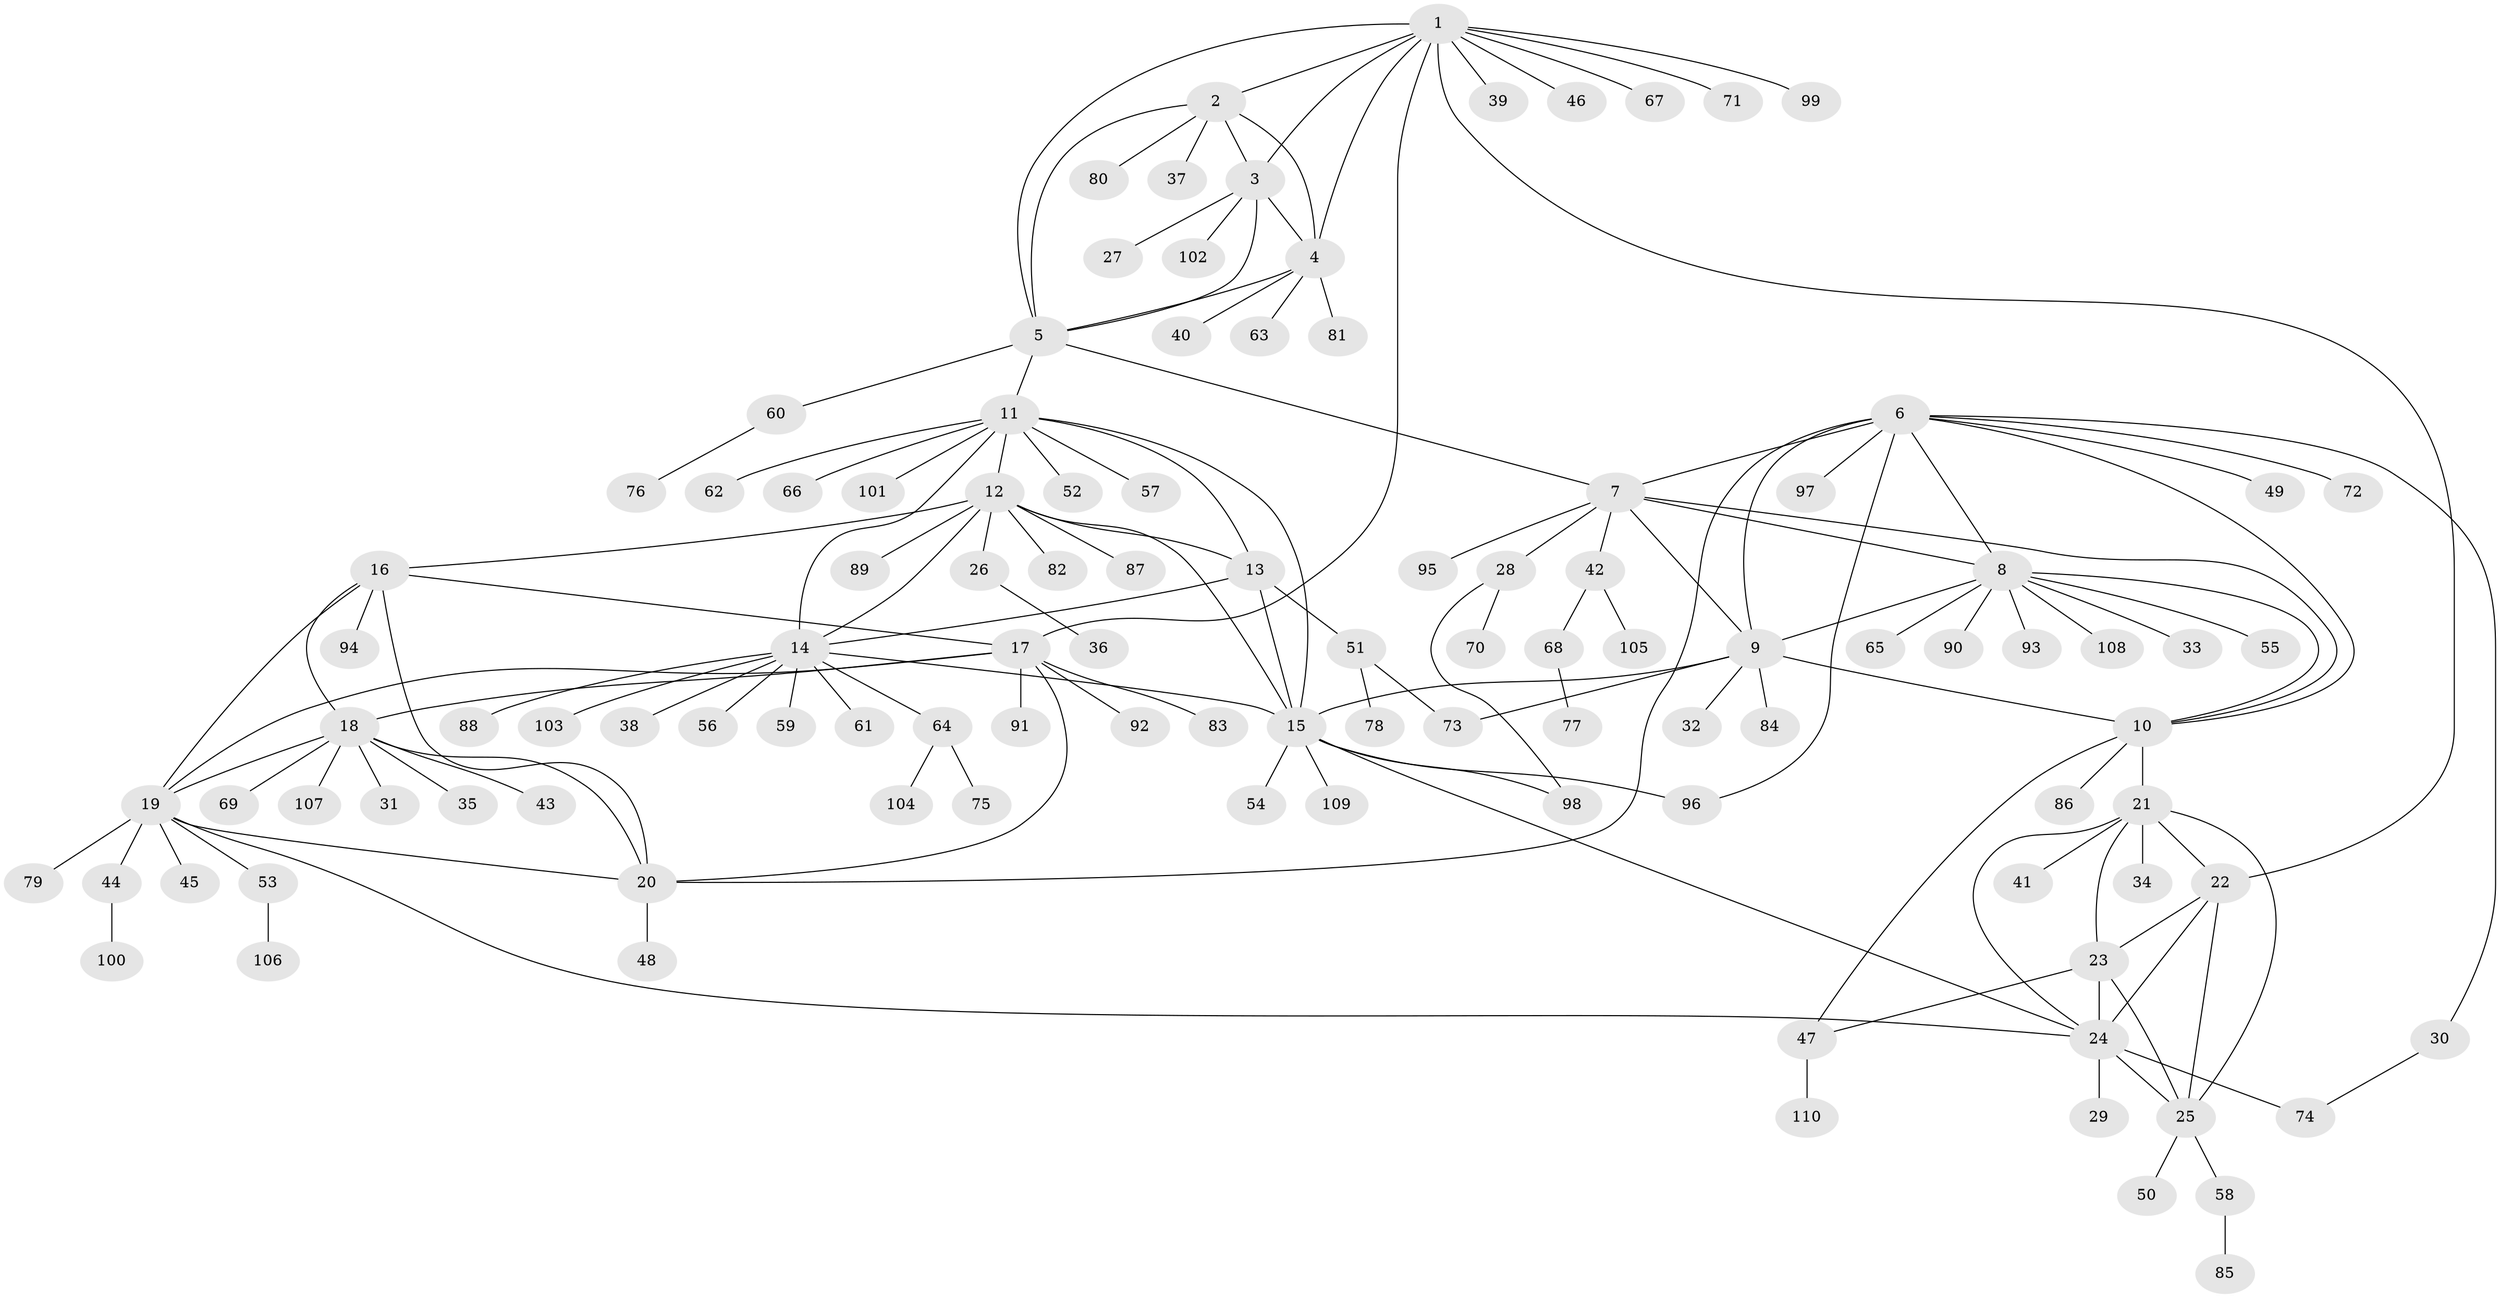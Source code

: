 // coarse degree distribution, {9: 0.04878048780487805, 8: 0.024390243902439025, 4: 0.036585365853658534, 6: 0.04878048780487805, 7: 0.04878048780487805, 5: 0.012195121951219513, 10: 0.036585365853658534, 1: 0.6219512195121951, 2: 0.12195121951219512}
// Generated by graph-tools (version 1.1) at 2025/24/03/03/25 07:24:14]
// undirected, 110 vertices, 150 edges
graph export_dot {
graph [start="1"]
  node [color=gray90,style=filled];
  1;
  2;
  3;
  4;
  5;
  6;
  7;
  8;
  9;
  10;
  11;
  12;
  13;
  14;
  15;
  16;
  17;
  18;
  19;
  20;
  21;
  22;
  23;
  24;
  25;
  26;
  27;
  28;
  29;
  30;
  31;
  32;
  33;
  34;
  35;
  36;
  37;
  38;
  39;
  40;
  41;
  42;
  43;
  44;
  45;
  46;
  47;
  48;
  49;
  50;
  51;
  52;
  53;
  54;
  55;
  56;
  57;
  58;
  59;
  60;
  61;
  62;
  63;
  64;
  65;
  66;
  67;
  68;
  69;
  70;
  71;
  72;
  73;
  74;
  75;
  76;
  77;
  78;
  79;
  80;
  81;
  82;
  83;
  84;
  85;
  86;
  87;
  88;
  89;
  90;
  91;
  92;
  93;
  94;
  95;
  96;
  97;
  98;
  99;
  100;
  101;
  102;
  103;
  104;
  105;
  106;
  107;
  108;
  109;
  110;
  1 -- 2;
  1 -- 3;
  1 -- 4;
  1 -- 5;
  1 -- 17;
  1 -- 22;
  1 -- 39;
  1 -- 46;
  1 -- 67;
  1 -- 71;
  1 -- 99;
  2 -- 3;
  2 -- 4;
  2 -- 5;
  2 -- 37;
  2 -- 80;
  3 -- 4;
  3 -- 5;
  3 -- 27;
  3 -- 102;
  4 -- 5;
  4 -- 40;
  4 -- 63;
  4 -- 81;
  5 -- 7;
  5 -- 11;
  5 -- 60;
  6 -- 7;
  6 -- 8;
  6 -- 9;
  6 -- 10;
  6 -- 20;
  6 -- 30;
  6 -- 49;
  6 -- 72;
  6 -- 96;
  6 -- 97;
  7 -- 8;
  7 -- 9;
  7 -- 10;
  7 -- 28;
  7 -- 42;
  7 -- 95;
  8 -- 9;
  8 -- 10;
  8 -- 33;
  8 -- 55;
  8 -- 65;
  8 -- 90;
  8 -- 93;
  8 -- 108;
  9 -- 10;
  9 -- 15;
  9 -- 32;
  9 -- 73;
  9 -- 84;
  10 -- 21;
  10 -- 47;
  10 -- 86;
  11 -- 12;
  11 -- 13;
  11 -- 14;
  11 -- 15;
  11 -- 52;
  11 -- 57;
  11 -- 62;
  11 -- 66;
  11 -- 101;
  12 -- 13;
  12 -- 14;
  12 -- 15;
  12 -- 16;
  12 -- 26;
  12 -- 82;
  12 -- 87;
  12 -- 89;
  13 -- 14;
  13 -- 15;
  13 -- 51;
  14 -- 15;
  14 -- 38;
  14 -- 56;
  14 -- 59;
  14 -- 61;
  14 -- 64;
  14 -- 88;
  14 -- 103;
  15 -- 24;
  15 -- 54;
  15 -- 96;
  15 -- 98;
  15 -- 109;
  16 -- 17;
  16 -- 18;
  16 -- 19;
  16 -- 20;
  16 -- 94;
  17 -- 18;
  17 -- 19;
  17 -- 20;
  17 -- 83;
  17 -- 91;
  17 -- 92;
  18 -- 19;
  18 -- 20;
  18 -- 31;
  18 -- 35;
  18 -- 43;
  18 -- 69;
  18 -- 107;
  19 -- 20;
  19 -- 24;
  19 -- 44;
  19 -- 45;
  19 -- 53;
  19 -- 79;
  20 -- 48;
  21 -- 22;
  21 -- 23;
  21 -- 24;
  21 -- 25;
  21 -- 34;
  21 -- 41;
  22 -- 23;
  22 -- 24;
  22 -- 25;
  23 -- 24;
  23 -- 25;
  23 -- 47;
  24 -- 25;
  24 -- 29;
  24 -- 74;
  25 -- 50;
  25 -- 58;
  26 -- 36;
  28 -- 70;
  28 -- 98;
  30 -- 74;
  42 -- 68;
  42 -- 105;
  44 -- 100;
  47 -- 110;
  51 -- 73;
  51 -- 78;
  53 -- 106;
  58 -- 85;
  60 -- 76;
  64 -- 75;
  64 -- 104;
  68 -- 77;
}

